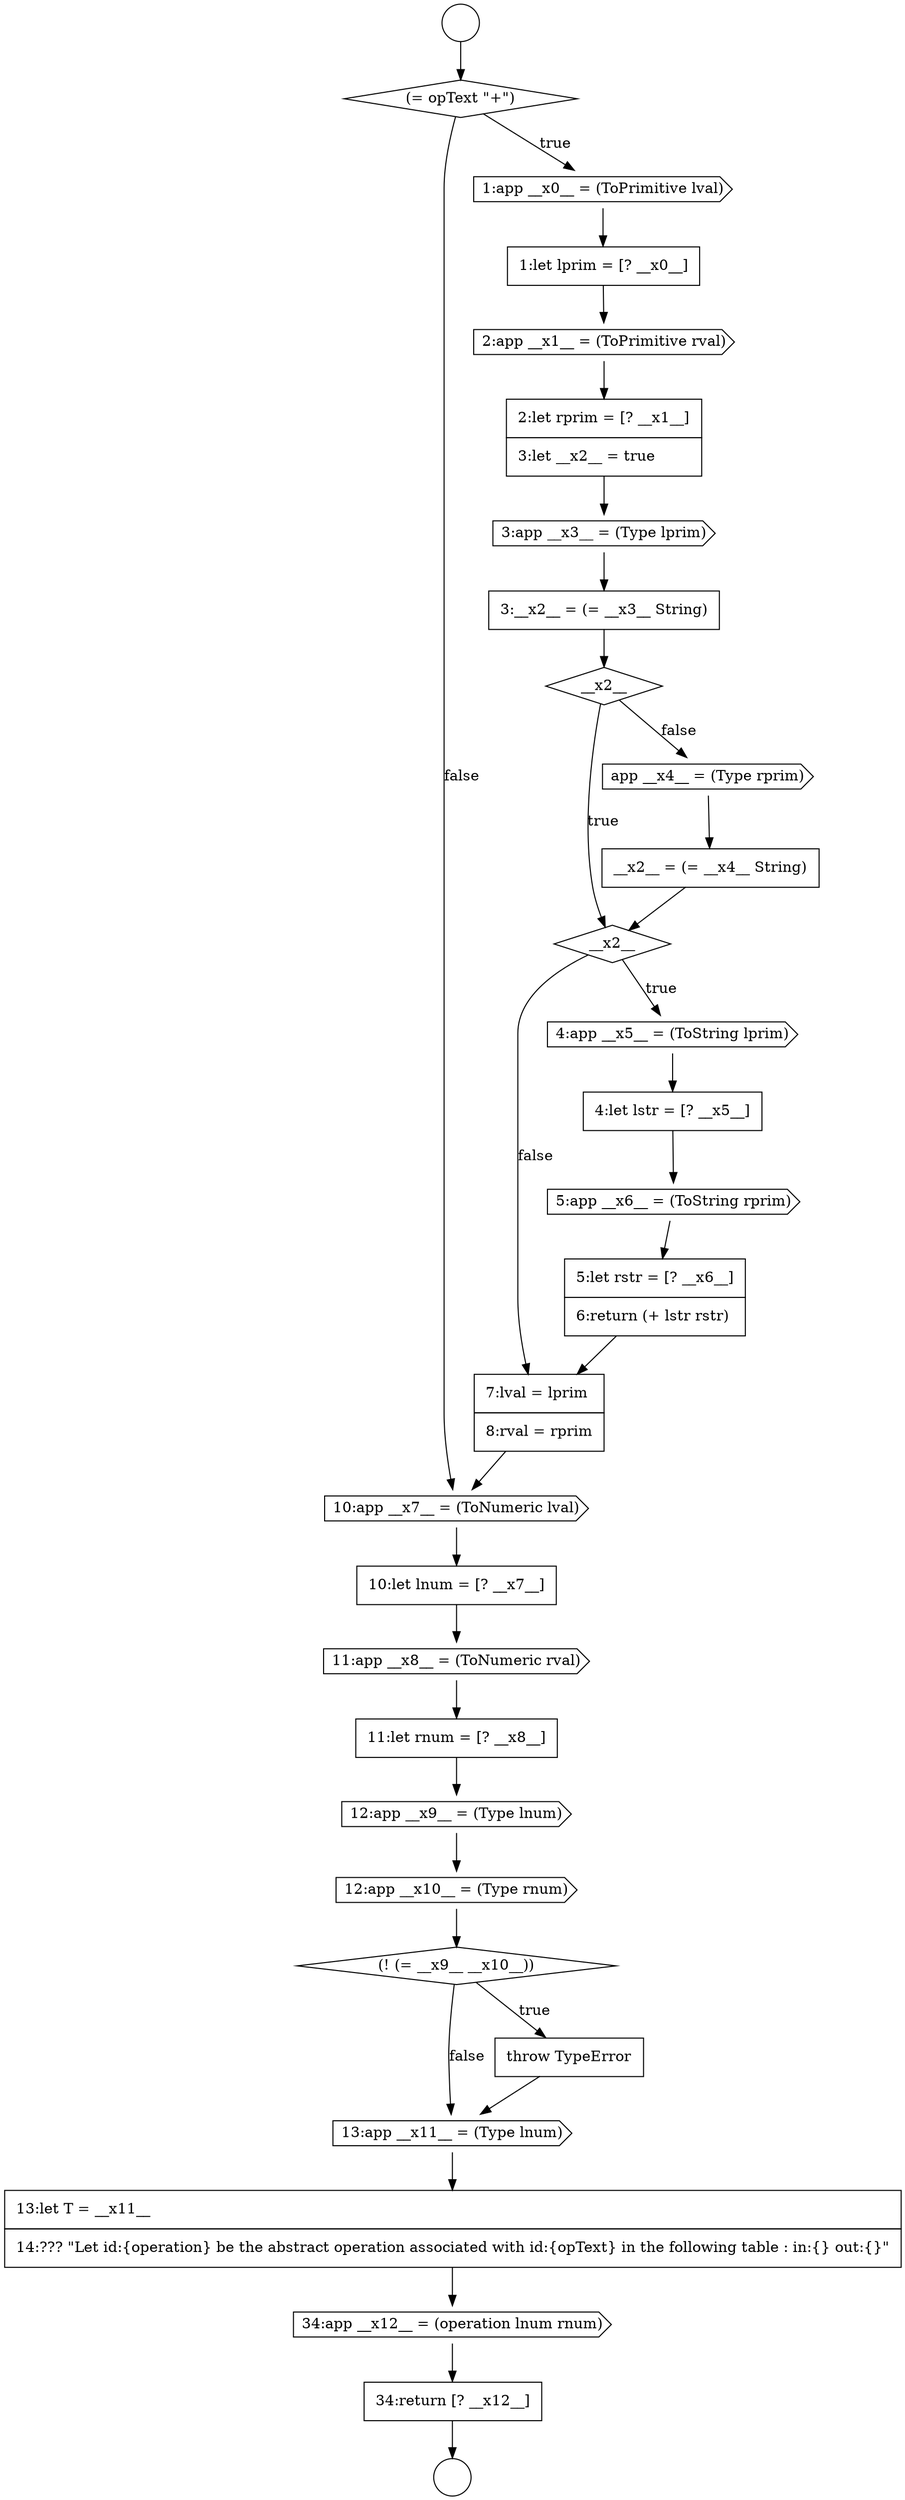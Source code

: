 digraph {
  node5733 [shape=none, margin=0, label=<<font color="black">
    <table border="0" cellborder="1" cellspacing="0" cellpadding="10">
      <tr><td align="left">11:let rnum = [? __x8__]</td></tr>
    </table>
  </font>> color="black" fillcolor="white" style=filled]
  node5718 [shape=none, margin=0, label=<<font color="black">
    <table border="0" cellborder="1" cellspacing="0" cellpadding="10">
      <tr><td align="left">2:let rprim = [? __x1__]</td></tr>
      <tr><td align="left">3:let __x2__ = true</td></tr>
    </table>
  </font>> color="black" fillcolor="white" style=filled]
  node5713 [shape=circle label=" " color="black" fillcolor="white" style=filled]
  node5712 [shape=circle label=" " color="black" fillcolor="white" style=filled]
  node5727 [shape=cds, label=<<font color="black">5:app __x6__ = (ToString rprim)</font>> color="black" fillcolor="white" style=filled]
  node5738 [shape=cds, label=<<font color="black">13:app __x11__ = (Type lnum)</font>> color="black" fillcolor="white" style=filled]
  node5729 [shape=none, margin=0, label=<<font color="black">
    <table border="0" cellborder="1" cellspacing="0" cellpadding="10">
      <tr><td align="left">7:lval = lprim</td></tr>
      <tr><td align="left">8:rval = rprim</td></tr>
    </table>
  </font>> color="black" fillcolor="white" style=filled]
  node5714 [shape=diamond, label=<<font color="black">(= opText &quot;+&quot;)</font>> color="black" fillcolor="white" style=filled]
  node5726 [shape=none, margin=0, label=<<font color="black">
    <table border="0" cellborder="1" cellspacing="0" cellpadding="10">
      <tr><td align="left">4:let lstr = [? __x5__]</td></tr>
    </table>
  </font>> color="black" fillcolor="white" style=filled]
  node5737 [shape=none, margin=0, label=<<font color="black">
    <table border="0" cellborder="1" cellspacing="0" cellpadding="10">
      <tr><td align="left">throw TypeError</td></tr>
    </table>
  </font>> color="black" fillcolor="white" style=filled]
  node5720 [shape=none, margin=0, label=<<font color="black">
    <table border="0" cellborder="1" cellspacing="0" cellpadding="10">
      <tr><td align="left">3:__x2__ = (= __x3__ String)</td></tr>
    </table>
  </font>> color="black" fillcolor="white" style=filled]
  node5735 [shape=cds, label=<<font color="black">12:app __x10__ = (Type rnum)</font>> color="black" fillcolor="white" style=filled]
  node5730 [shape=cds, label=<<font color="black">10:app __x7__ = (ToNumeric lval)</font>> color="black" fillcolor="white" style=filled]
  node5725 [shape=cds, label=<<font color="black">4:app __x5__ = (ToString lprim)</font>> color="black" fillcolor="white" style=filled]
  node5731 [shape=none, margin=0, label=<<font color="black">
    <table border="0" cellborder="1" cellspacing="0" cellpadding="10">
      <tr><td align="left">10:let lnum = [? __x7__]</td></tr>
    </table>
  </font>> color="black" fillcolor="white" style=filled]
  node5724 [shape=diamond, label=<<font color="black">__x2__</font>> color="black" fillcolor="white" style=filled]
  node5739 [shape=none, margin=0, label=<<font color="black">
    <table border="0" cellborder="1" cellspacing="0" cellpadding="10">
      <tr><td align="left">13:let T = __x11__</td></tr>
      <tr><td align="left">14:??? &quot;Let id:{operation} be the abstract operation associated with id:{opText} in the following table : in:{} out:{}&quot;</td></tr>
    </table>
  </font>> color="black" fillcolor="white" style=filled]
  node5728 [shape=none, margin=0, label=<<font color="black">
    <table border="0" cellborder="1" cellspacing="0" cellpadding="10">
      <tr><td align="left">5:let rstr = [? __x6__]</td></tr>
      <tr><td align="left">6:return (+ lstr rstr)</td></tr>
    </table>
  </font>> color="black" fillcolor="white" style=filled]
  node5741 [shape=none, margin=0, label=<<font color="black">
    <table border="0" cellborder="1" cellspacing="0" cellpadding="10">
      <tr><td align="left">34:return [? __x12__]</td></tr>
    </table>
  </font>> color="black" fillcolor="white" style=filled]
  node5732 [shape=cds, label=<<font color="black">11:app __x8__ = (ToNumeric rval)</font>> color="black" fillcolor="white" style=filled]
  node5740 [shape=cds, label=<<font color="black">34:app __x12__ = (operation lnum rnum)</font>> color="black" fillcolor="white" style=filled]
  node5723 [shape=none, margin=0, label=<<font color="black">
    <table border="0" cellborder="1" cellspacing="0" cellpadding="10">
      <tr><td align="left">__x2__ = (= __x4__ String)</td></tr>
    </table>
  </font>> color="black" fillcolor="white" style=filled]
  node5734 [shape=cds, label=<<font color="black">12:app __x9__ = (Type lnum)</font>> color="black" fillcolor="white" style=filled]
  node5719 [shape=cds, label=<<font color="black">3:app __x3__ = (Type lprim)</font>> color="black" fillcolor="white" style=filled]
  node5722 [shape=cds, label=<<font color="black">app __x4__ = (Type rprim)</font>> color="black" fillcolor="white" style=filled]
  node5715 [shape=cds, label=<<font color="black">1:app __x0__ = (ToPrimitive lval)</font>> color="black" fillcolor="white" style=filled]
  node5716 [shape=none, margin=0, label=<<font color="black">
    <table border="0" cellborder="1" cellspacing="0" cellpadding="10">
      <tr><td align="left">1:let lprim = [? __x0__]</td></tr>
    </table>
  </font>> color="black" fillcolor="white" style=filled]
  node5721 [shape=diamond, label=<<font color="black">__x2__</font>> color="black" fillcolor="white" style=filled]
  node5736 [shape=diamond, label=<<font color="black">(! (= __x9__ __x10__))</font>> color="black" fillcolor="white" style=filled]
  node5717 [shape=cds, label=<<font color="black">2:app __x1__ = (ToPrimitive rval)</font>> color="black" fillcolor="white" style=filled]
  node5730 -> node5731 [ color="black"]
  node5712 -> node5714 [ color="black"]
  node5734 -> node5735 [ color="black"]
  node5740 -> node5741 [ color="black"]
  node5717 -> node5718 [ color="black"]
  node5737 -> node5738 [ color="black"]
  node5716 -> node5717 [ color="black"]
  node5727 -> node5728 [ color="black"]
  node5733 -> node5734 [ color="black"]
  node5720 -> node5721 [ color="black"]
  node5735 -> node5736 [ color="black"]
  node5725 -> node5726 [ color="black"]
  node5718 -> node5719 [ color="black"]
  node5731 -> node5732 [ color="black"]
  node5714 -> node5715 [label=<<font color="black">true</font>> color="black"]
  node5714 -> node5730 [label=<<font color="black">false</font>> color="black"]
  node5715 -> node5716 [ color="black"]
  node5722 -> node5723 [ color="black"]
  node5728 -> node5729 [ color="black"]
  node5723 -> node5724 [ color="black"]
  node5721 -> node5724 [label=<<font color="black">true</font>> color="black"]
  node5721 -> node5722 [label=<<font color="black">false</font>> color="black"]
  node5726 -> node5727 [ color="black"]
  node5719 -> node5720 [ color="black"]
  node5729 -> node5730 [ color="black"]
  node5732 -> node5733 [ color="black"]
  node5738 -> node5739 [ color="black"]
  node5736 -> node5737 [label=<<font color="black">true</font>> color="black"]
  node5736 -> node5738 [label=<<font color="black">false</font>> color="black"]
  node5739 -> node5740 [ color="black"]
  node5741 -> node5713 [ color="black"]
  node5724 -> node5725 [label=<<font color="black">true</font>> color="black"]
  node5724 -> node5729 [label=<<font color="black">false</font>> color="black"]
}
